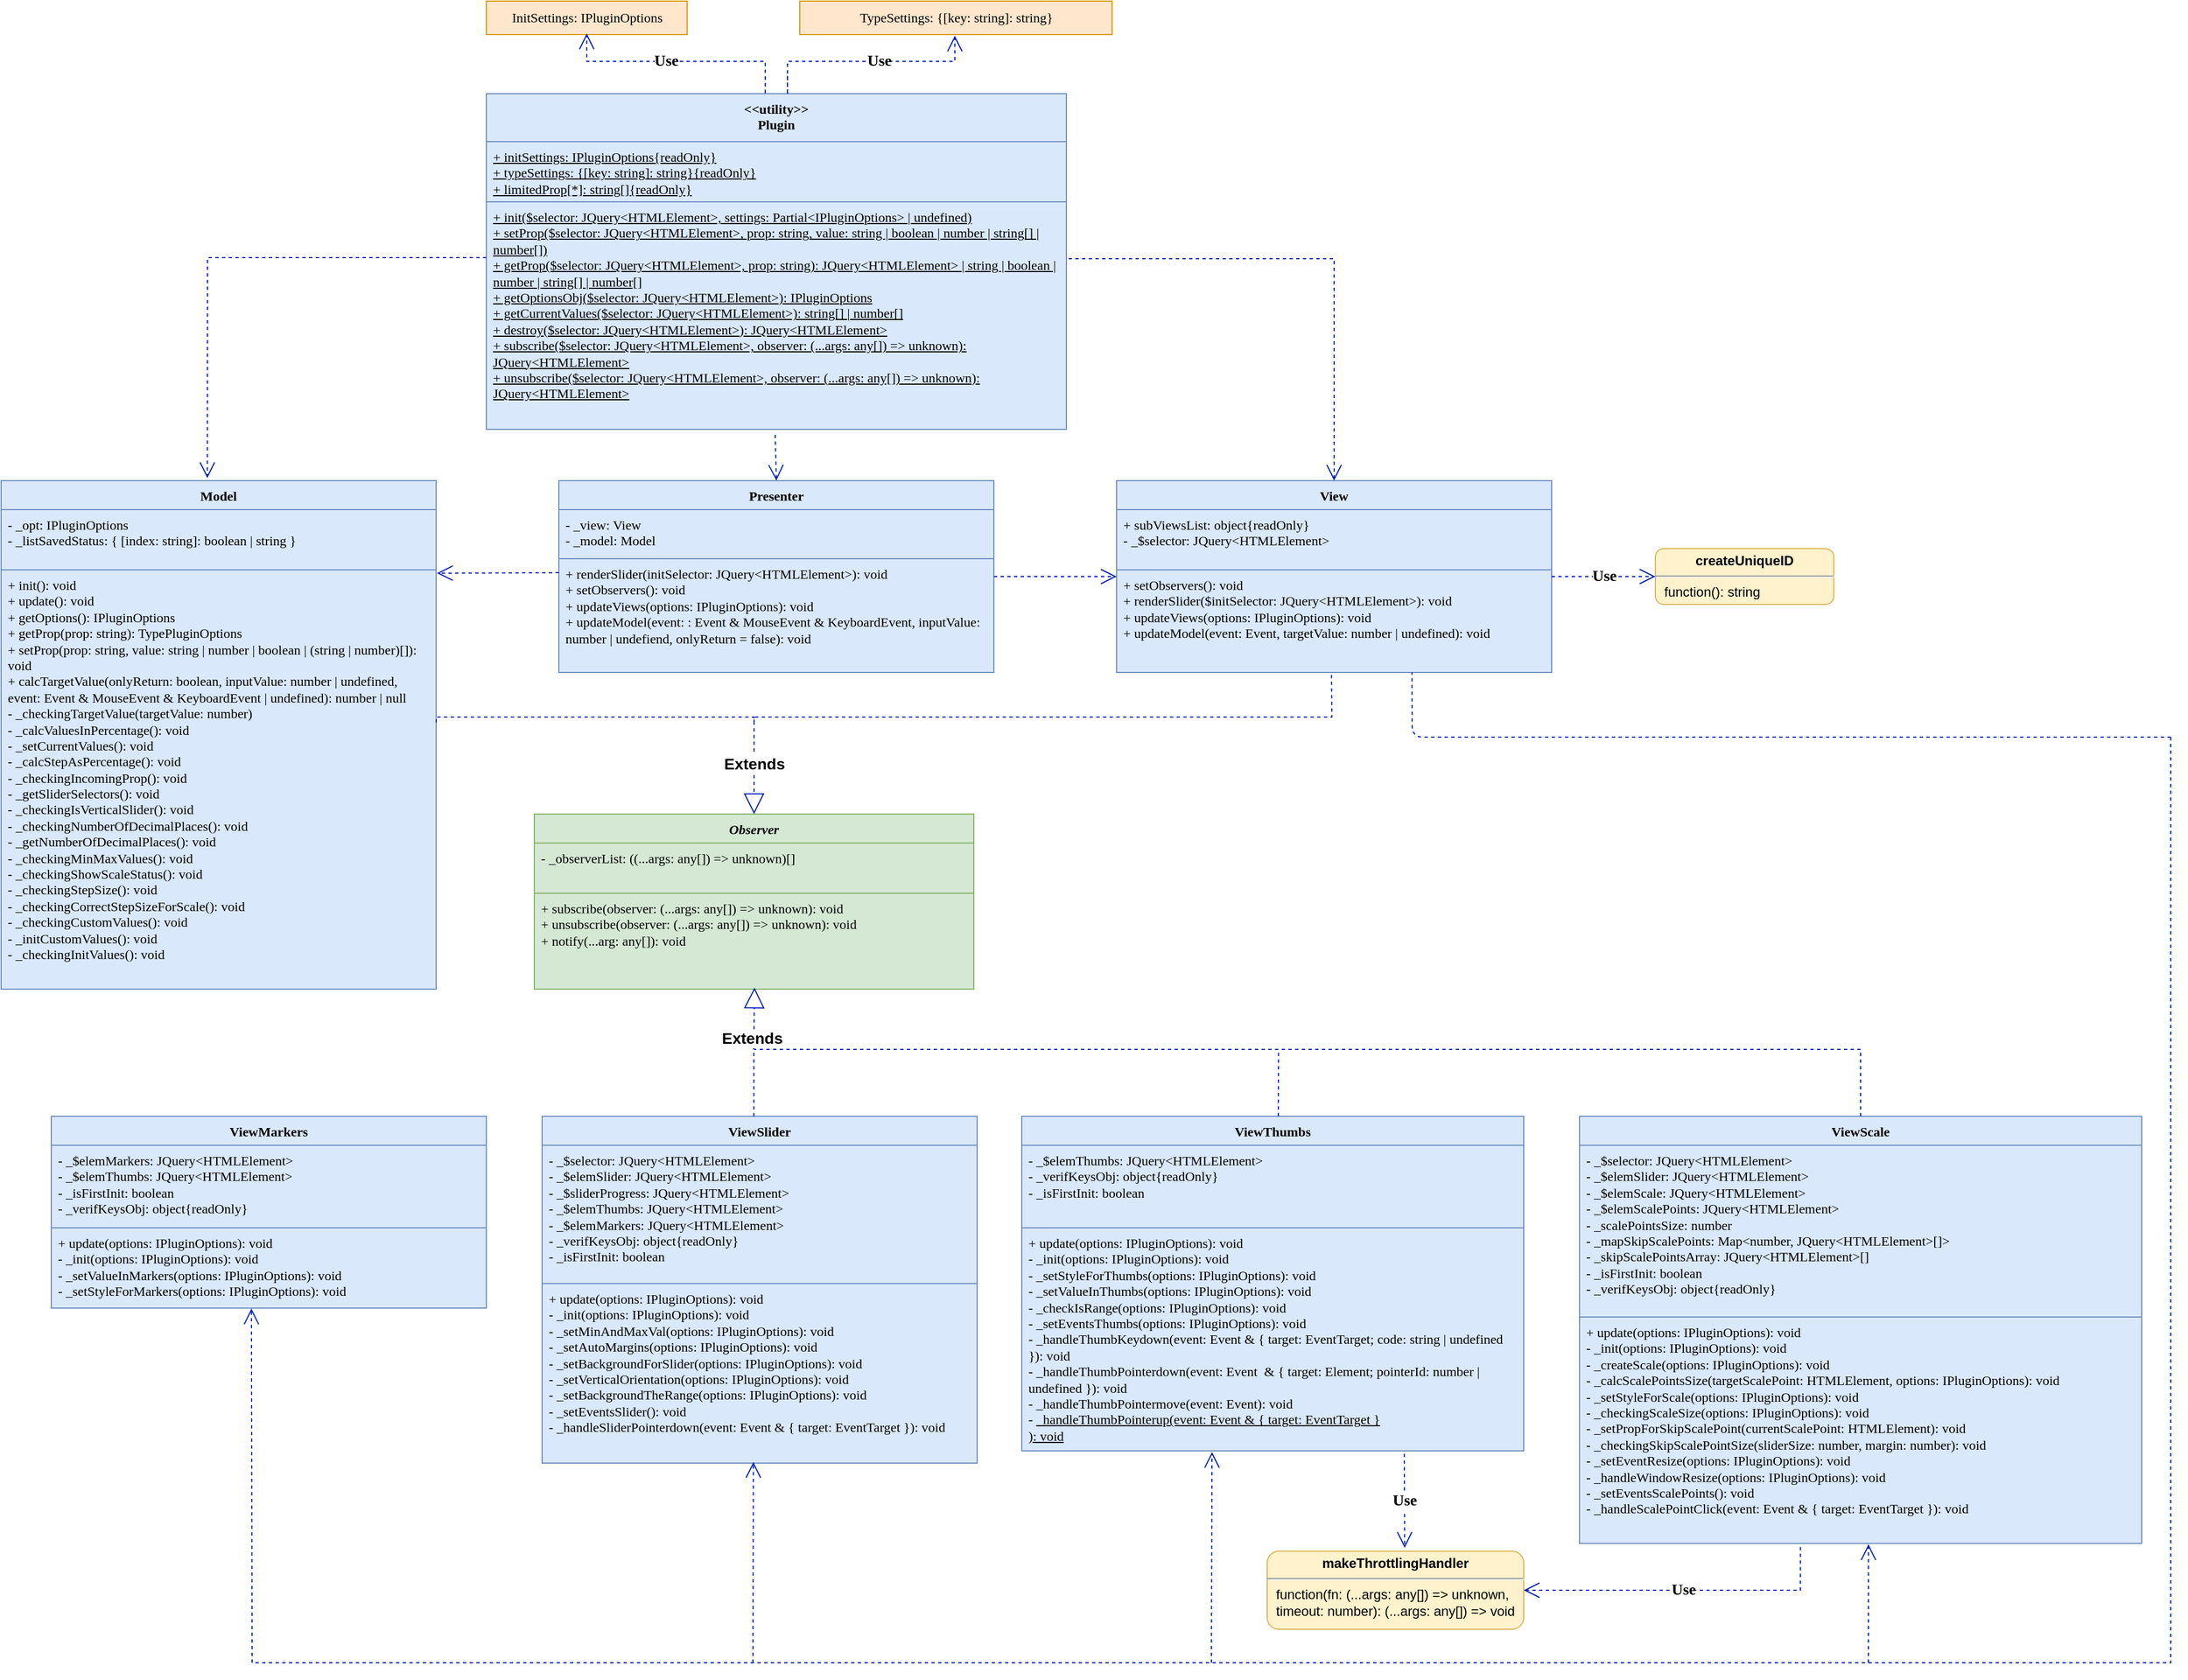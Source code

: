 <mxfile version="16.6.6" type="device"><diagram name="Page-1" id="58cdce13-f638-feb5-8d6f-7d28b1aa9fa0"><mxGraphModel dx="3597" dy="925" grid="0" gridSize="10" guides="1" tooltips="1" connect="1" arrows="1" fold="1" page="0" pageScale="1" pageWidth="500" pageHeight="300" background="#FFFFFF" math="0" shadow="0"><root><mxCell id="0"/><mxCell id="1" parent="0"/><mxCell id="9" value="Model" style="swimlane;fontStyle=1;align=center;verticalAlign=top;childLayout=stackLayout;horizontal=1;startSize=26;horizontalStack=0;resizeParent=1;resizeParentMax=0;resizeLast=0;collapsible=1;marginBottom=0;whiteSpace=wrap;fontFamily=Verdana;fillColor=#dae8fc;strokeColor=#6c8ebf;" parent="1" vertex="1"><mxGeometry x="-1945" y="570" width="390" height="456" as="geometry"><mxRectangle x="-1970" y="520" width="70" height="26" as="alternateBounds"/></mxGeometry></mxCell><mxCell id="10" value="- _opt: IPluginOptions&#10;- _listSavedStatus: { [index: string]: boolean | string }" style="text;strokeColor=#6c8ebf;fillColor=#dae8fc;align=left;verticalAlign=top;spacingLeft=4;spacingRight=4;overflow=hidden;rotatable=0;points=[[0,0.5],[1,0.5]];portConstraint=eastwest;whiteSpace=wrap;fontFamily=Verdana;" parent="9" vertex="1"><mxGeometry y="26" width="390" height="54" as="geometry"/></mxCell><mxCell id="12" value="+ init(): void&#10;+ update(): void&#10;+ getOptions(): IPluginOptions&#10;+ getProp(prop: string): TypePluginOptions&#10;+ setProp(prop: string, value: string | number | boolean | (string | number)[]): void&#10;+ calcTargetValue(onlyReturn: boolean, inputValue: number | undefined, event: Event &amp; MouseEvent &amp; KeyboardEvent | undefined): number | null&#10;- _checkingTargetValue(targetValue: number)&#10;- _calcValuesInPercentage(): void&#10;- _setCurrentValues(): void&#10;- _calcStepAsPercentage(): void&#10;- _checkingIncomingProp(): void&#10;- _getSliderSelectors(): void&#10;- _checkingIsVerticalSlider(): void&#10;- _checkingNumberOfDecimalPlaces(): void&#10;- _getNumberOfDecimalPlaces(): void&#10;- _checkingMinMaxValues(): void&#10;- _checkingShowScaleStatus(): void&#10;- _checkingStepSize(): void&#10;- _checkingCorrectStepSizeForScale(): void&#10;- _checkingCustomValues(): void&#10;- _initCustomValues(): void&#10;- _checkingInitValues(): void" style="text;strokeColor=#6c8ebf;fillColor=#dae8fc;align=left;verticalAlign=top;spacingLeft=4;spacingRight=4;overflow=hidden;rotatable=0;points=[[0,0.5],[1,0.5]];portConstraint=eastwest;whiteSpace=wrap;fontFamily=Verdana;" parent="9" vertex="1"><mxGeometry y="80" width="390" height="376" as="geometry"/></mxCell><mxCell id="13" value="Presenter" style="swimlane;fontStyle=1;align=center;verticalAlign=top;childLayout=stackLayout;horizontal=1;startSize=26;horizontalStack=0;resizeParent=1;resizeParentMax=0;resizeLast=0;collapsible=1;marginBottom=0;whiteSpace=wrap;fontFamily=Verdana;fillColor=#dae8fc;strokeColor=#6c8ebf;" parent="1" vertex="1"><mxGeometry x="-1445" y="570" width="390" height="172" as="geometry"><mxRectangle x="-1445" y="600" width="90" height="26" as="alternateBounds"/></mxGeometry></mxCell><mxCell id="14" value="- _view: View&#10;- _model: Model" style="text;strokeColor=#6c8ebf;fillColor=#dae8fc;align=left;verticalAlign=top;spacingLeft=4;spacingRight=4;overflow=hidden;rotatable=0;points=[[0,0.5],[1,0.5]];portConstraint=eastwest;whiteSpace=wrap;fontFamily=Verdana;" parent="13" vertex="1"><mxGeometry y="26" width="390" height="44" as="geometry"/></mxCell><mxCell id="16" value="+ renderSlider(initSelector: JQuery&lt;HTMLElement&gt;): void&#10;+ setObservers(): void&#10;+ updateViews(options: IPluginOptions): void&#10;+ updateModel(event: : Event &amp; MouseEvent &amp; KeyboardEvent, inputValue: number | undefiend, onlyReturn = false): void" style="text;strokeColor=#6c8ebf;fillColor=#dae8fc;align=left;verticalAlign=top;spacingLeft=4;spacingRight=4;overflow=hidden;rotatable=0;points=[[0,0.5],[1,0.5]];portConstraint=eastwest;whiteSpace=wrap;fontFamily=Verdana;" parent="13" vertex="1"><mxGeometry y="70" width="390" height="102" as="geometry"/></mxCell><mxCell id="17" value="View" style="swimlane;fontStyle=1;align=center;verticalAlign=top;childLayout=stackLayout;horizontal=1;startSize=26;horizontalStack=0;resizeParent=1;resizeParentMax=0;resizeLast=0;collapsible=1;marginBottom=0;whiteSpace=wrap;fontFamily=Verdana;fillColor=#dae8fc;strokeColor=#6c8ebf;" parent="1" vertex="1"><mxGeometry x="-945" y="570" width="390" height="172" as="geometry"><mxRectangle x="-920" y="520" width="90" height="26" as="alternateBounds"/></mxGeometry></mxCell><mxCell id="18" value="+ subViewsList: object{readOnly}&#10;- _$selector: JQuery&lt;HTMLElement&gt;" style="text;strokeColor=#6c8ebf;fillColor=#dae8fc;align=left;verticalAlign=top;spacingLeft=4;spacingRight=4;overflow=hidden;rotatable=0;points=[[0,0.5],[1,0.5]];portConstraint=eastwest;whiteSpace=wrap;fontFamily=Verdana;" parent="17" vertex="1"><mxGeometry y="26" width="390" height="54" as="geometry"/></mxCell><mxCell id="20" value="+ setObservers(): void&#10;+ renderSlider($initSelector: JQuery&lt;HTMLElement&gt;): void&#10;+ updateViews(options: IPluginOptions): void&#10;+ updateModel(event: Event, targetValue: number | undefined): void" style="text;strokeColor=#6c8ebf;fillColor=#dae8fc;align=left;verticalAlign=top;spacingLeft=4;spacingRight=4;overflow=hidden;rotatable=0;points=[[0,0.5],[1,0.5]];portConstraint=eastwest;whiteSpace=wrap;fontFamily=Verdana;" parent="17" vertex="1"><mxGeometry y="80" width="390" height="92" as="geometry"/></mxCell><mxCell id="24" value="&lt;div style=&quot;text-align: left&quot;&gt;TypeSettings: {[key: string]: string}&lt;br&gt;&lt;/div&gt;" style="html=1;fontFamily=Verdana;fillColor=#ffe6cc;strokeColor=#d79b00;" parent="1" vertex="1"><mxGeometry x="-1229" y="140" width="280" height="30" as="geometry"/></mxCell><mxCell id="26" value="&lt;&lt;utility&gt;&gt;&#10;Plugin" style="swimlane;fontStyle=1;align=center;verticalAlign=top;childLayout=stackLayout;horizontal=1;startSize=43;horizontalStack=0;resizeParent=1;resizeParentMax=0;resizeLast=0;collapsible=1;marginBottom=0;whiteSpace=wrap;fontFamily=Verdana;fillColor=#dae8fc;strokeColor=#6c8ebf;" parent="1" vertex="1"><mxGeometry x="-1510" y="223" width="520" height="301" as="geometry"><mxRectangle x="-1510" y="270" width="90" height="26" as="alternateBounds"/></mxGeometry></mxCell><mxCell id="27" value="+ initSettings: IPluginOptions{readOnly}&lt;br&gt;+ typeSettings&lt;span&gt;: {[key: string]: string}&lt;/span&gt;{readOnly}&lt;br&gt;+ limitedProp[*]: string[]{readOnly}" style="text;strokeColor=#6c8ebf;fillColor=#dae8fc;align=left;verticalAlign=top;spacingLeft=4;spacingRight=4;overflow=hidden;rotatable=0;points=[[0,0.5],[1,0.5]];portConstraint=eastwest;whiteSpace=wrap;fontStyle=4;html=1;fontFamily=Verdana;" parent="26" vertex="1"><mxGeometry y="43" width="520" height="54" as="geometry"/></mxCell><mxCell id="29" value="+ init($selector: JQuery&amp;lt;HTMLElement&amp;gt;, settings: Partial&amp;lt;IPluginOptions&amp;gt; | undefined)&lt;br style=&quot;font-size: 12px&quot;&gt;+ setProp($selector: JQuery&amp;lt;HTMLElement&amp;gt;, prop: string, value: string | boolean | number | string[] | number[])&lt;br style=&quot;font-size: 12px&quot;&gt;+ getProp($selector: JQuery&amp;lt;HTMLElement&amp;gt;, prop: string): JQuery&amp;lt;HTMLElement&amp;gt; | string | boolean&amp;nbsp;| number | string[]&amp;nbsp;| number[]&lt;br style=&quot;font-size: 12px&quot;&gt;+ getOptionsObj($selector: JQuery&amp;lt;HTMLElement&amp;gt;): IPluginOptions&lt;br style=&quot;font-size: 12px&quot;&gt;+ getCurrentValues($selector: JQuery&amp;lt;HTMLElement&amp;gt;): string[] | number[]&lt;br style=&quot;font-size: 12px&quot;&gt;+ destroy($selector: JQuery&amp;lt;HTMLElement&amp;gt;): JQuery&amp;lt;HTMLElement&amp;gt;&lt;br style=&quot;font-size: 12px&quot;&gt;+ subscribe($selector: JQuery&amp;lt;HTMLElement&amp;gt;, observer: (...args: any[]) =&amp;gt; unknown): JQuery&amp;lt;HTMLElement&amp;gt;&lt;br style=&quot;font-size: 12px&quot;&gt;+ unsubscribe($selector: JQuery&amp;lt;HTMLElement&amp;gt;, observer: (...args: any[]) =&amp;gt; unknown): JQuery&amp;lt;HTMLElement&amp;gt;" style="text;strokeColor=#6c8ebf;fillColor=#dae8fc;align=left;verticalAlign=top;spacingLeft=4;spacingRight=4;overflow=hidden;rotatable=0;points=[[0,0.5],[1,0.5]];portConstraint=eastwest;whiteSpace=wrap;fontStyle=4;html=1;fontFamily=Verdana;fontSize=12;" parent="26" vertex="1"><mxGeometry y="97" width="520" height="204" as="geometry"/></mxCell><mxCell id="30" value="&lt;div style=&quot;text-align: left&quot;&gt;InitSettings: IPluginOptions&lt;br&gt;&lt;/div&gt;" style="html=1;fontFamily=Verdana;fillColor=#ffe6cc;strokeColor=#d79b00;" parent="1" vertex="1"><mxGeometry x="-1510" y="140" width="180" height="30" as="geometry"/></mxCell><mxCell id="32" value="&lt;p style=&quot;margin: 4px 0px 0px ; text-align: center&quot;&gt;&lt;b&gt;createUniqueID&lt;/b&gt;&lt;br&gt;&lt;/p&gt;&lt;hr&gt;&lt;p style=&quot;margin: 0px ; margin-left: 8px&quot;&gt;function(): string&lt;/p&gt;" style="verticalAlign=top;align=left;overflow=fill;fontSize=12;fontFamily=Helvetica;html=1;fillColor=#fff2cc;rounded=1;strokeColor=#d6b656;" parent="1" vertex="1"><mxGeometry x="-462" y="631" width="160" height="50" as="geometry"/></mxCell><mxCell id="33" value="&lt;p style=&quot;margin: 4px 0px 0px ; text-align: center&quot;&gt;&lt;b&gt;makeThrottlingHandler&lt;/b&gt;&lt;br&gt;&lt;/p&gt;&lt;hr&gt;&lt;p style=&quot;margin: 0px ; margin-left: 8px&quot;&gt;function(fn: (...args: any[]) =&amp;gt; unknown, timeout: number): (...args: any[]) =&amp;gt; void&lt;/p&gt;" style="verticalAlign=top;align=left;overflow=fill;fontSize=12;fontFamily=Helvetica;html=1;fillColor=#fff2cc;rounded=1;whiteSpace=wrap;strokeColor=#d6b656;" parent="1" vertex="1"><mxGeometry x="-810" y="1530" width="230" height="70" as="geometry"/></mxCell><mxCell id="34" value="Observer" style="swimlane;fontStyle=3;align=center;verticalAlign=top;childLayout=stackLayout;horizontal=1;startSize=26;horizontalStack=0;resizeParent=1;resizeParentMax=0;resizeLast=0;collapsible=1;marginBottom=0;whiteSpace=wrap;fontFamily=Verdana;fillColor=#d5e8d4;strokeColor=#82b366;" parent="1" vertex="1"><mxGeometry x="-1467" y="869" width="394" height="157" as="geometry"><mxRectangle x="-1380" y="860" width="90" height="26" as="alternateBounds"/></mxGeometry></mxCell><mxCell id="35" value="- _observerList: ((...args: any[]) =&gt; unknown)[]" style="text;strokeColor=#82b366;fillColor=#d5e8d4;align=left;verticalAlign=top;spacingLeft=4;spacingRight=4;overflow=hidden;rotatable=0;points=[[0,0.5],[1,0.5]];portConstraint=eastwest;whiteSpace=wrap;fontFamily=Verdana;" parent="34" vertex="1"><mxGeometry y="26" width="394" height="45" as="geometry"/></mxCell><mxCell id="37" value="+ subscribe(observer: (...args: any[]) =&gt; unknown): void&#10;+ unsubscribe(observer: (...args: any[]) =&gt; unknown): void&#10;+ notify(...arg: any[]): void" style="text;strokeColor=#82b366;fillColor=#d5e8d4;align=left;verticalAlign=top;spacingLeft=4;spacingRight=4;overflow=hidden;rotatable=0;points=[[0,0.5],[1,0.5]];portConstraint=eastwest;whiteSpace=wrap;fontFamily=Verdana;" parent="34" vertex="1"><mxGeometry y="71" width="394" height="86" as="geometry"/></mxCell><mxCell id="38" value="ViewSlider" style="swimlane;fontStyle=1;align=center;verticalAlign=top;childLayout=stackLayout;horizontal=1;startSize=26;horizontalStack=0;resizeParent=1;resizeParentMax=0;resizeLast=0;collapsible=1;marginBottom=0;whiteSpace=wrap;fontFamily=Verdana;fillColor=#dae8fc;strokeColor=#6c8ebf;" parent="1" vertex="1"><mxGeometry x="-1460" y="1140" width="390" height="311" as="geometry"><mxRectangle x="-1270" y="20" width="90" height="26" as="alternateBounds"/></mxGeometry></mxCell><mxCell id="39" value="- _$selector: JQuery&lt;HTMLElement&gt;&#10;- _$elemSlider: JQuery&lt;HTMLElement&gt;&#10;- _$sliderProgress: JQuery&lt;HTMLElement&gt;&#10;- _$elemThumbs: JQuery&lt;HTMLElement&gt;&#10;- _$elemMarkers: JQuery&lt;HTMLElement&gt;&#10;- _verifKeysObj: object{readOnly}&#10;- _isFirstInit: boolean" style="text;strokeColor=#6c8ebf;fillColor=#dae8fc;align=left;verticalAlign=top;spacingLeft=4;spacingRight=4;overflow=hidden;rotatable=0;points=[[0,0.5],[1,0.5]];portConstraint=eastwest;whiteSpace=wrap;fontFamily=Verdana;" parent="38" vertex="1"><mxGeometry y="26" width="390" height="124" as="geometry"/></mxCell><mxCell id="41" value="+ update(options: IPluginOptions): void&#10;- _init(options: IPluginOptions): void&#10;- _setMinAndMaxVal(options: IPluginOptions): void&#10;- _setAutoMargins(options: IPluginOptions): void&#10;- _setBackgroundForSlider(options: IPluginOptions): void&#10;- _setVerticalOrientation(options: IPluginOptions): void&#10;- _setBackgroundTheRange(options: IPluginOptions): void&#10;- _setEventsSlider(): void&#10;- _handleSliderPointerdown(event: Event &amp; { target: EventTarget }): void" style="text;strokeColor=#6c8ebf;fillColor=#dae8fc;align=left;verticalAlign=top;spacingLeft=4;spacingRight=4;overflow=hidden;rotatable=0;points=[[0,0.5],[1,0.5]];portConstraint=eastwest;whiteSpace=wrap;fontFamily=Verdana;" parent="38" vertex="1"><mxGeometry y="150" width="390" height="161" as="geometry"/></mxCell><mxCell id="42" value="ViewThumbs&#10;" style="swimlane;fontStyle=1;align=center;verticalAlign=top;childLayout=stackLayout;horizontal=1;startSize=26;horizontalStack=0;resizeParent=1;resizeParentMax=0;resizeLast=0;collapsible=1;marginBottom=0;whiteSpace=wrap;fontFamily=Verdana;fillColor=#dae8fc;strokeColor=#6c8ebf;" parent="1" vertex="1"><mxGeometry x="-1030" y="1140" width="450" height="300" as="geometry"><mxRectangle x="-1270" y="20" width="90" height="26" as="alternateBounds"/></mxGeometry></mxCell><mxCell id="43" value="- _$elemThumbs: JQuery&lt;HTMLElement&gt;&#10;- _verifKeysObj: object{readOnly}&#10;- _isFirstInit: boolean" style="text;strokeColor=#6c8ebf;fillColor=#dae8fc;align=left;verticalAlign=top;spacingLeft=4;spacingRight=4;overflow=hidden;rotatable=0;points=[[0,0.5],[1,0.5]];portConstraint=eastwest;whiteSpace=wrap;fontFamily=Verdana;" parent="42" vertex="1"><mxGeometry y="26" width="450" height="74" as="geometry"/></mxCell><mxCell id="45" value="+ update(options: IPluginOptions): void&lt;br&gt;- _init(options: IPluginOptions): void&lt;br&gt;- _setStyleForThumbs(options: IPluginOptions): void&lt;br&gt;- _setValueInThumbs(options: IPluginOptions): void&lt;br&gt;- _checkIsRange(options: IPluginOptions): void&lt;br&gt;- _setEventsThumbs(options: IPluginOptions): void&lt;br&gt;- _handleThumbKeydown(event: Event &amp;amp; { target: EventTarget; code: string | undefined }): void&lt;br&gt;- _handleThumbPointerdown(event: Event &amp;nbsp;&amp;amp; { target: Element; pointerId: number | undefined }): void&lt;br&gt;- _handleThumbPointermove(event: Event): void&lt;br&gt;- &lt;u&gt;_handleThumbPointerup(event: Event&amp;nbsp;&amp;amp; { target: EventTarget }&lt;br&gt;): void&lt;/u&gt;" style="text;strokeColor=#6c8ebf;fillColor=#dae8fc;align=left;verticalAlign=top;spacingLeft=4;spacingRight=4;overflow=hidden;rotatable=0;points=[[0,0.5],[1,0.5]];portConstraint=eastwest;whiteSpace=wrap;fontFamily=Verdana;fontStyle=0;html=1;" parent="42" vertex="1"><mxGeometry y="100" width="450" height="200" as="geometry"/></mxCell><mxCell id="48" value="ViewScale&#10;" style="swimlane;fontStyle=1;align=center;verticalAlign=top;childLayout=stackLayout;horizontal=1;startSize=26;horizontalStack=0;resizeParent=1;resizeParentMax=0;resizeLast=0;collapsible=1;marginBottom=0;whiteSpace=wrap;fontFamily=Verdana;fillColor=#dae8fc;strokeColor=#6c8ebf;" parent="1" vertex="1"><mxGeometry x="-530" y="1140" width="504" height="383" as="geometry"><mxRectangle x="-1270" y="20" width="90" height="26" as="alternateBounds"/></mxGeometry></mxCell><mxCell id="49" value="- _$selector: JQuery&lt;HTMLElement&gt;&#10;- _$elemSlider: JQuery&lt;HTMLElement&gt;&#10;- _$elemScale: JQuery&lt;HTMLElement&gt;&#10;- _$elemScalePoints: JQuery&lt;HTMLElement&gt;&#10;- _scalePointsSize: number&#10;- _mapSkipScalePoints: Map&lt;number, JQuery&lt;HTMLElement&gt;[]&gt;&#10;- _skipScalePointsArray: JQuery&lt;HTMLElement&gt;[]&#10;- _isFirstInit: boolean&#10;- _verifKeysObj: object{readOnly}" style="text;strokeColor=#6c8ebf;fillColor=#dae8fc;align=left;verticalAlign=top;spacingLeft=4;spacingRight=4;overflow=hidden;rotatable=0;points=[[0,0.5],[1,0.5]];portConstraint=eastwest;whiteSpace=wrap;fontFamily=Verdana;fontSize=12;fontStyle=0" parent="48" vertex="1"><mxGeometry y="26" width="504" height="154" as="geometry"/></mxCell><mxCell id="51" value="&lt;div&gt;+ update(options: IPluginOptions): void&lt;/div&gt;&lt;div&gt;- _init(options: IPluginOptions): void&lt;/div&gt;&lt;div&gt;- _createScale(options: IPluginOptions): void&lt;/div&gt;&lt;div&gt;- _calcScalePointsSize(targetScalePoint: HTMLElement&lt;span&gt;,&amp;nbsp;&lt;/span&gt;&lt;span&gt;options: IPluginOptions&lt;/span&gt;&lt;span&gt;): void&lt;/span&gt;&lt;/div&gt;&lt;div&gt;- _setStyleForScale(options: IPluginOptions): void&lt;/div&gt;&lt;div&gt;- _checkingScaleSize(options: IPluginOptions): void&lt;/div&gt;&lt;div&gt;- _setPropForSkipScalePoint(currentScalePoint: HTMLElement): void&lt;/div&gt;&lt;div&gt;- _checkingSkipScalePointSize(sliderSize: number, margin: number): void&lt;/div&gt;&lt;div&gt;- _setEventResize(options: IPluginOptions): void&lt;/div&gt;&lt;div&gt;- _handleWindowResize(options: IPluginOptions): void&lt;/div&gt;&lt;div&gt;- _setEventsScalePoints(): void&lt;/div&gt;&lt;div&gt;- _handleScalePointClick(event: Event &amp;amp; { target: EventTarget }): void&lt;/div&gt;" style="text;strokeColor=#6c8ebf;fillColor=#dae8fc;align=left;verticalAlign=top;spacingLeft=4;spacingRight=4;overflow=hidden;rotatable=0;points=[[0,0.5],[1,0.5]];portConstraint=eastwest;whiteSpace=wrap;fontFamily=Verdana;fontStyle=0;html=1;" parent="48" vertex="1"><mxGeometry y="180" width="504" height="203" as="geometry"/></mxCell><mxCell id="56" value="ViewMarkers" style="swimlane;fontStyle=1;align=center;verticalAlign=top;childLayout=stackLayout;horizontal=1;startSize=26;horizontalStack=0;resizeParent=1;resizeParentMax=0;resizeLast=0;collapsible=1;marginBottom=0;whiteSpace=wrap;fontFamily=Verdana;fillColor=#dae8fc;strokeColor=#6c8ebf;" parent="1" vertex="1"><mxGeometry x="-1900" y="1140" width="390" height="172" as="geometry"><mxRectangle x="-1270" y="20" width="90" height="26" as="alternateBounds"/></mxGeometry></mxCell><mxCell id="57" value="- _$elemMarkers: JQuery&lt;HTMLElement&gt;&#10;- _$elemThumbs: JQuery&lt;HTMLElement&gt;&#10;- _isFirstInit: boolean&#10;- _verifKeysObj: object{readOnly}" style="text;strokeColor=#6c8ebf;fillColor=#dae8fc;align=left;verticalAlign=top;spacingLeft=4;spacingRight=4;overflow=hidden;rotatable=0;points=[[0,0.5],[1,0.5]];portConstraint=eastwest;whiteSpace=wrap;fontFamily=Verdana;" parent="56" vertex="1"><mxGeometry y="26" width="390" height="74" as="geometry"/></mxCell><mxCell id="59" value="+ update(options: IPluginOptions): void&#10;- _init(options: IPluginOptions): void&#10;- _setValueInMarkers(options: IPluginOptions): void&#10;- _setStyleForMarkers(options: IPluginOptions): void" style="text;strokeColor=#6c8ebf;fillColor=#dae8fc;align=left;verticalAlign=top;spacingLeft=4;spacingRight=4;overflow=hidden;rotatable=0;points=[[0,0.5],[1,0.5]];portConstraint=eastwest;whiteSpace=wrap;fontFamily=Verdana;" parent="56" vertex="1"><mxGeometry y="100" width="390" height="72" as="geometry"/></mxCell><mxCell id="67" value="Use" style="endArrow=open;endSize=12;dashed=1;html=1;fontFamily=Verdana;fontSize=14;fontColor=default;exitX=0.481;exitY=0.002;exitDx=0;exitDy=0;exitPerimeter=0;rounded=0;strokeColor=#001DBC;fillColor=#0050ef;fontStyle=1" parent="1" edge="1"><mxGeometry x="0.17" width="160" relative="1" as="geometry"><mxPoint x="-1259.88" y="207.592" as="sourcePoint"/><mxPoint x="-1420" y="169" as="targetPoint"/><Array as="points"><mxPoint x="-1260" y="224"/><mxPoint x="-1260" y="194"/><mxPoint x="-1420" y="194"/></Array><mxPoint as="offset"/></mxGeometry></mxCell><mxCell id="68" value="Use" style="endArrow=open;endSize=12;dashed=1;html=1;fontFamily=Verdana;fontSize=14;fontColor=default;exitX=0.519;exitY=0;exitDx=0;exitDy=0;exitPerimeter=0;rounded=0;strokeColor=#001DBC;fillColor=#0050ef;fontStyle=1;" parent="1" edge="1"><mxGeometry x="0.173" width="160" relative="1" as="geometry"><mxPoint x="-1240.12" y="207" as="sourcePoint"/><mxPoint x="-1090" y="171" as="targetPoint"/><Array as="points"><mxPoint x="-1240" y="224"/><mxPoint x="-1240" y="194"/><mxPoint x="-1230" y="194"/><mxPoint x="-1090" y="194"/></Array><mxPoint as="offset"/></mxGeometry></mxCell><mxCell id="69" value="Use" style="endArrow=open;endSize=12;dashed=1;html=1;fontFamily=Verdana;fontSize=14;fontColor=default;entryX=0;entryY=0.5;entryDx=0;entryDy=0;exitX=1;exitY=0.5;exitDx=0;exitDy=0;strokeColor=#001DBC;fillColor=#0050ef;fontStyle=1" parent="1" source="17" target="32" edge="1"><mxGeometry width="160" relative="1" as="geometry"><mxPoint x="-725" y="520" as="sourcePoint"/><mxPoint x="-540" y="424" as="targetPoint"/></mxGeometry></mxCell><mxCell id="72" value="Use" style="endArrow=open;endSize=12;dashed=1;html=1;fontFamily=Verdana;fontSize=14;fontColor=default;exitX=0.393;exitY=1.016;exitDx=0;exitDy=0;exitPerimeter=0;entryX=1;entryY=0.5;entryDx=0;entryDy=0;rounded=0;strokeColor=#001DBC;fillColor=#0050ef;fontStyle=1" parent="1" source="51" target="33" edge="1"><mxGeometry width="160" relative="1" as="geometry"><mxPoint x="-550" y="1480" as="sourcePoint"/><mxPoint x="-660" y="1580" as="targetPoint"/><Array as="points"><mxPoint x="-332" y="1565"/></Array></mxGeometry></mxCell><mxCell id="73" value="Use" style="endArrow=open;endSize=12;dashed=1;html=1;fontFamily=Verdana;fontSize=14;fontColor=default;entryX=0.536;entryY=-0.043;entryDx=0;entryDy=0;entryPerimeter=0;exitX=0.762;exitY=1.013;exitDx=0;exitDy=0;exitPerimeter=0;strokeColor=#001DBC;fillColor=#0050ef;fontStyle=1" parent="1" source="45" target="33" edge="1"><mxGeometry width="160" relative="1" as="geometry"><mxPoint x="-440" y="50" as="sourcePoint"/><mxPoint x="-815" y="1510" as="targetPoint"/></mxGeometry></mxCell><mxCell id="74" value="Use" style="endArrow=open;endSize=12;dashed=1;html=1;fontFamily=Verdana;fontSize=12;fontColor=default;metaEdit=0;anchorPointDirection=1;jumpSize=6;textOpacity=0;rounded=0;strokeColor=#001DBC;fillColor=#0050ef;" parent="1" edge="1"><mxGeometry x="-0.035" y="-1" width="160" relative="1" as="geometry"><mxPoint x="-988" y="371" as="sourcePoint"/><mxPoint x="-750" y="570" as="targetPoint"/><mxPoint y="-1" as="offset"/><Array as="points"><mxPoint x="-750" y="371"/></Array></mxGeometry></mxCell><mxCell id="75" value="Use" style="endArrow=open;endSize=12;dashed=1;html=1;fontFamily=Verdana;fontSize=12;fontColor=default;entryX=0.474;entryY=-0.005;entryDx=0;entryDy=0;metaEdit=0;anchorPointDirection=1;jumpSize=6;textOpacity=0;entryPerimeter=0;rounded=0;strokeColor=#001DBC;" parent="1" target="9" edge="1"><mxGeometry x="-0.035" y="-1" width="160" relative="1" as="geometry"><mxPoint x="-1510" y="370" as="sourcePoint"/><mxPoint x="-1711.46" y="518.08" as="targetPoint"/><mxPoint y="-1" as="offset"/><Array as="points"><mxPoint x="-1760" y="370"/></Array></mxGeometry></mxCell><mxCell id="76" value="Use" style="endArrow=open;endSize=12;dashed=1;html=1;fontFamily=Verdana;fontSize=12;fontColor=default;entryX=0.5;entryY=0;entryDx=0;entryDy=0;metaEdit=0;anchorPointDirection=1;jumpSize=6;textOpacity=0;exitX=0.498;exitY=1.024;exitDx=0;exitDy=0;exitPerimeter=0;fillColor=#0050ef;strokeColor=#001DBC;" parent="1" source="29" target="13" edge="1"><mxGeometry x="-0.035" y="-1" width="160" relative="1" as="geometry"><mxPoint x="-1240" y="510" as="sourcePoint"/><mxPoint x="-958.12" y="698.0" as="targetPoint"/><mxPoint y="-1" as="offset"/></mxGeometry></mxCell><mxCell id="77" value="Use" style="endArrow=open;endSize=12;dashed=1;html=1;fontFamily=Verdana;fontSize=12;fontColor=default;metaEdit=0;anchorPointDirection=1;jumpSize=6;textOpacity=0;entryX=0;entryY=0.5;entryDx=0;entryDy=0;exitX=1;exitY=0.5;exitDx=0;exitDy=0;strokeColor=#001DBC;fillColor=#0050ef;" parent="1" source="13" target="17" edge="1"><mxGeometry x="-0.035" y="-1" width="160" relative="1" as="geometry"><mxPoint x="-1050" y="653" as="sourcePoint"/><mxPoint x="-920" y="600" as="targetPoint"/><mxPoint y="-1" as="offset"/></mxGeometry></mxCell><mxCell id="78" value="Use" style="endArrow=open;endSize=12;dashed=1;html=1;fontFamily=Verdana;fontSize=12;fontColor=default;metaEdit=0;anchorPointDirection=1;jumpSize=6;textOpacity=0;entryX=1.002;entryY=0.008;entryDx=0;entryDy=0;entryPerimeter=0;exitX=0;exitY=0.123;exitDx=0;exitDy=0;exitPerimeter=0;strokeColor=#001DBC;fillColor=#0050ef;" parent="1" source="16" target="12" edge="1"><mxGeometry x="-0.035" y="-1" width="160" relative="1" as="geometry"><mxPoint x="-1470" y="680" as="sourcePoint"/><mxPoint x="-1445" y="549.996" as="targetPoint"/><mxPoint y="-1" as="offset"/></mxGeometry></mxCell><mxCell id="95" value="Extends" style="endArrow=block;endSize=16;endFill=0;html=1;edgeStyle=orthogonalEdgeStyle;rounded=0;entryX=0.5;entryY=0;entryDx=0;entryDy=0;strokeColor=#001DBC;fillColor=#0050ef;fontStyle=1;fontSize=14;dashed=1;" parent="1" target="34" edge="1"><mxGeometry x="0.759" width="160" relative="1" as="geometry"><mxPoint x="-1555" y="787" as="sourcePoint"/><mxPoint x="-1271" y="840" as="targetPoint"/><Array as="points"><mxPoint x="-1555" y="782"/><mxPoint x="-1270" y="782"/></Array><mxPoint as="offset"/></mxGeometry></mxCell><mxCell id="96" value="Extends" style="endArrow=none;endSize=16;endFill=0;html=1;exitX=0.494;exitY=1.024;exitDx=0;exitDy=0;exitPerimeter=0;rounded=0;strokeColor=#001DBC;fillColor=#0050ef;fontStyle=1;fontSize=14;fontColor=none;noLabel=1;dashed=1;" parent="1" source="20" edge="1"><mxGeometry width="160" relative="1" as="geometry"><mxPoint x="-1010" y="820" as="sourcePoint"/><mxPoint x="-1270" y="788" as="targetPoint"/><Array as="points"><mxPoint x="-752" y="782"/><mxPoint x="-1270" y="782"/></Array></mxGeometry></mxCell><mxCell id="99" value="Extends" style="endArrow=none;endSize=16;endFill=0;html=1;rounded=0;exitX=0.5;exitY=0;exitDx=0;exitDy=0;fontColor=none;noLabel=1;strokeColor=#001DBC;fillColor=#0050ef;dashed=1;" parent="1" source="48" edge="1"><mxGeometry x="0.298" y="-60" width="160" relative="1" as="geometry"><mxPoint x="-240" y="1080" as="sourcePoint"/><mxPoint x="-1270" y="1080" as="targetPoint"/><Array as="points"><mxPoint x="-278" y="1080"/></Array><mxPoint x="-1" as="offset"/></mxGeometry></mxCell><mxCell id="102" value="" style="endArrow=none;html=1;rounded=0;strokeColor=#001DBC;fillColor=#0050ef;dashed=1;" parent="1" edge="1"><mxGeometry width="50" height="50" relative="1" as="geometry"><mxPoint x="-1270.18" y="1140" as="sourcePoint"/><mxPoint x="-1270.18" y="1080" as="targetPoint"/></mxGeometry></mxCell><mxCell id="103" value="" style="endArrow=none;html=1;rounded=0;exitX=0.538;exitY=0;exitDx=0;exitDy=0;exitPerimeter=0;strokeColor=#001DBC;fillColor=#0050ef;dashed=1;" parent="1" edge="1"><mxGeometry width="50" height="50" relative="1" as="geometry"><mxPoint x="-800" y="1140" as="sourcePoint"/><mxPoint x="-799.82" y="1080" as="targetPoint"/></mxGeometry></mxCell><mxCell id="105" value="Extends" style="endArrow=block;endSize=16;endFill=0;html=1;rounded=0;strokeWidth=1;strokeColor=#001DBC;fillColor=#0050ef;fontStyle=1;fontSize=14;entryX=0.501;entryY=0.984;entryDx=0;entryDy=0;entryPerimeter=0;dashed=1;" parent="1" target="37" edge="1"><mxGeometry x="-0.64" y="2" width="160" relative="1" as="geometry"><mxPoint x="-1270.24" y="1080" as="sourcePoint"/><mxPoint x="-1269.77" y="970" as="targetPoint"/><mxPoint as="offset"/></mxGeometry></mxCell><mxCell id="106" value="Extends" style="endArrow=open;endSize=12;endFill=0;html=1;rounded=0;fontColor=none;noLabel=1;dashed=1;entryX=0.46;entryY=1.006;entryDx=0;entryDy=0;entryPerimeter=0;strokeColor=#001DBC;fillColor=#0050ef;" parent="1" target="59" edge="1"><mxGeometry x="0.298" y="-60" width="160" relative="1" as="geometry"><mxPoint y="800" as="sourcePoint"/><mxPoint x="-1710" y="1340" as="targetPoint"/><Array as="points"><mxPoint y="1630"/><mxPoint x="-1720" y="1630"/></Array><mxPoint x="-1" as="offset"/></mxGeometry></mxCell><mxCell id="107" value="" style="endArrow=open;html=1;rounded=0;dashed=1;endFill=0;endSize=12;strokeColor=#001DBC;fillColor=#0050ef;" parent="1" edge="1"><mxGeometry width="50" height="50" relative="1" as="geometry"><mxPoint x="-1271" y="1630" as="sourcePoint"/><mxPoint x="-1270.62" y="1450" as="targetPoint"/></mxGeometry></mxCell><mxCell id="108" value="" style="endArrow=open;html=1;rounded=0;dashed=1;endSize=12;endFill=0;entryX=0.379;entryY=1.005;entryDx=0;entryDy=0;entryPerimeter=0;strokeColor=#001DBC;fillColor=#0050ef;" parent="1" target="45" edge="1"><mxGeometry width="50" height="50" relative="1" as="geometry"><mxPoint x="-860" y="1630" as="sourcePoint"/><mxPoint x="-860" y="1440" as="targetPoint"/></mxGeometry></mxCell><mxCell id="109" value="" style="endArrow=open;html=1;rounded=0;dashed=1;endFill=0;endSize=12;strokeColor=#001DBC;fillColor=#0050ef;entryX=0.514;entryY=1.004;entryDx=0;entryDy=0;entryPerimeter=0;" parent="1" edge="1" target="51"><mxGeometry width="50" height="50" relative="1" as="geometry"><mxPoint x="-271" y="1630" as="sourcePoint"/><mxPoint x="-253" y="1553" as="targetPoint"/></mxGeometry></mxCell><mxCell id="112" value="Use" style="endArrow=none;endSize=12;dashed=1;html=1;entryX=0.679;entryY=1;entryDx=0;entryDy=0;entryPerimeter=0;fontColor=none;noLabel=1;endFill=0;strokeColor=#001DBC;jumpSize=12;fillColor=#0050ef;" parent="1" target="20" edge="1"><mxGeometry width="160" relative="1" as="geometry"><mxPoint y="800" as="sourcePoint"/><mxPoint x="-600" y="750" as="targetPoint"/><Array as="points"><mxPoint x="-680" y="800"/></Array></mxGeometry></mxCell></root></mxGraphModel></diagram></mxfile>